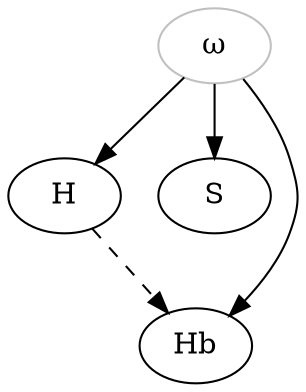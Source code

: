 digraph {
    omega[label="ω", color="grey"];


    omega -> H;
    omega -> S;
    omega -> Hb;
    H -> Hb [style="dashed"];
 

}
